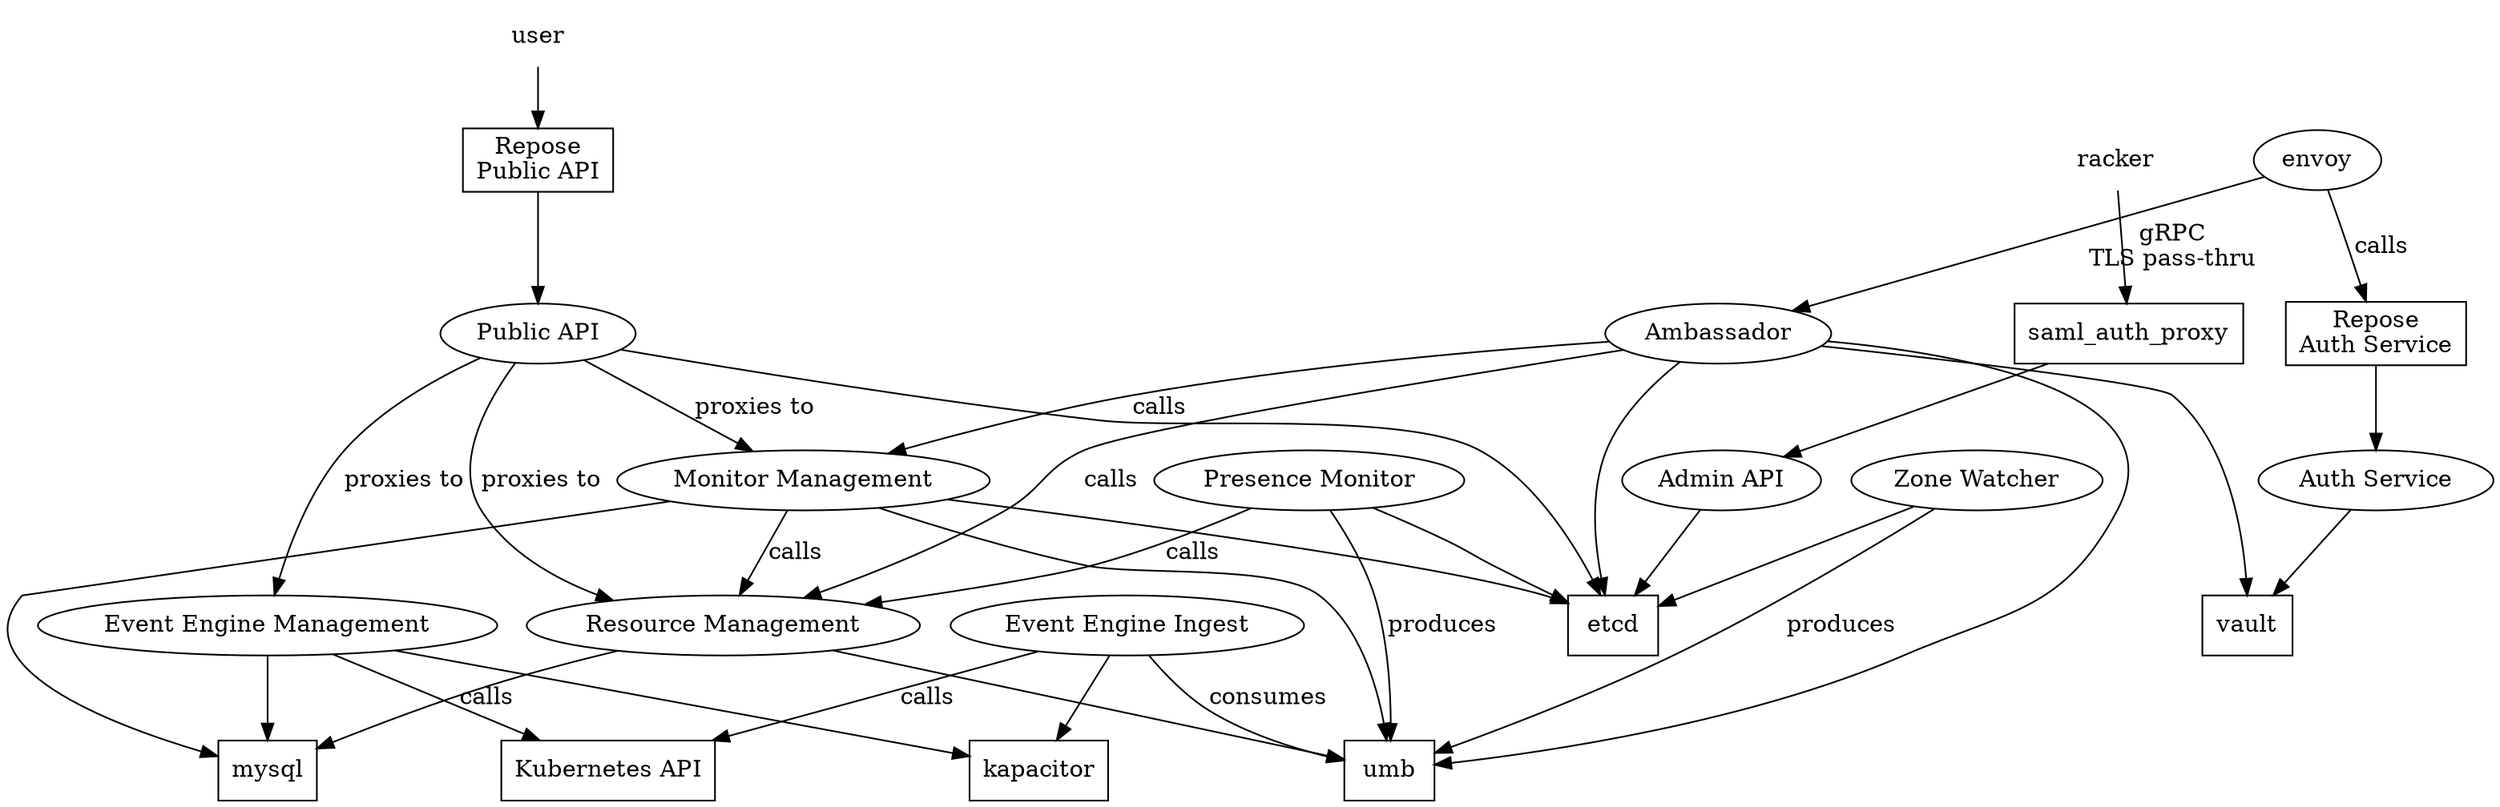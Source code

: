digraph G {
 user [shape="none"]
 racker [shape="none"]
 envoy

 // box shape == 3rd party software
 mysql [shape="box"]
 repose_auth [shape="box", label="Repose\nAuth Service"]
 repose_public_api [shape="box", label="Repose\nPublic API"]
 kapacitor [shape="box"]
 kube_api [shape="box", label="Kubernetes API"]
 vault [shape="box"]
 etcd [shape="box"]
 umb [shape="box"]
 saml_auth_proxy [shape="box"]

 // Salus modules
 public_api [label="Public API"]
 admin_api [label="Admin API"]
 pm [label="Presence Monitor"]
 auth [label="Auth Service"]
 ambassador [label="Ambassador"]
 evm [label="Event Engine Management"]
 evi [label="Event Engine Ingest"]
 rm [label="Resource Management"]
 mm [label="Monitor Management"]
 zw [label="Zone Watcher"]

 evm -> kapacitor
 evm -> mysql
 evm -> kube_api [label="calls"]

 evi -> kapacitor
 evi -> umb [label="consumes"]
 evi -> kube_api [label="calls"]

 rm -> umb
 rm -> mysql

 mm -> umb
 mm -> rm [label="calls"]
 mm -> mysql
 mm -> etcd

 pm -> umb [label="produces"]
 pm -> etcd
 pm -> rm [label="calls"]

 zw -> etcd
 zw -> umb [label="produces"]

 envoy -> ambassador [label="gRPC\nTLS pass-thru"]
 ambassador -> umb
 ambassador -> etcd
 ambassador -> vault
 ambassador -> mm [label="calls"]
 ambassador -> rm [label="calls"]

 envoy -> repose_auth [label="calls"]
 repose_auth -> auth
 auth -> vault

 user -> repose_public_api
 repose_public_api -> public_api
 public_api -> etcd
 public_api -> rm [label="proxies to"]
 public_api -> mm [label="proxies to"]
 public_api -> evm [label="proxies to"]

 racker -> saml_auth_proxy
 saml_auth_proxy -> admin_api
 admin_api -> etcd
}
